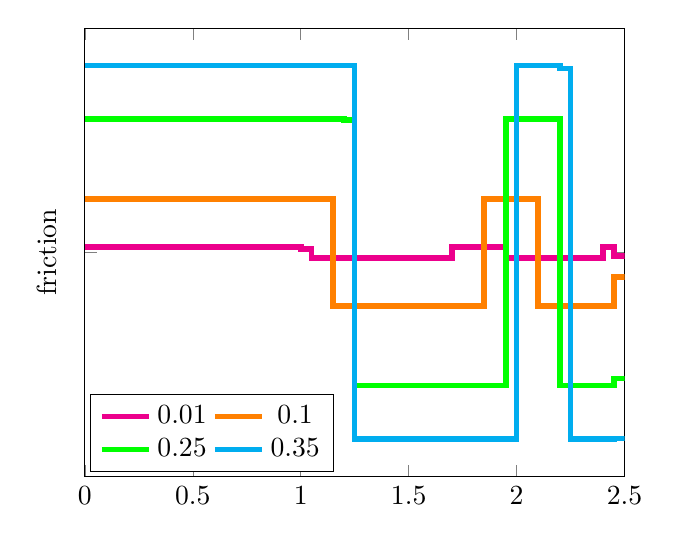 \begin{tikzpicture}[]
\begin{axis}[
  legend style = {{at={(0.01,0.01)},anchor=south west}},
  legend columns=2,
  ylabel = {friction},
  ytick = false,
  yticklabels = {},
  axis equal image = {false},
  xmin = 0.0, 
  xmax = 2.5,
  hide axis = {false}
]

\addplot+[
  mark = {none},
  const plot, color=magenta, line width = 2pt
] coordinates {
  (0.0, 0.006)
  (0.05, 0.006)
  (0.1, 0.006)
  (0.15, 0.006)
  (0.2, 0.006)
  (0.25, 0.006)
  (0.3, 0.006)
  (0.35, 0.006)
  (0.4, 0.006)
  (0.45, 0.006)
  (0.5, 0.006)
  (0.55, 0.006)
  (0.6, 0.006)
  (0.65, 0.006)
  (0.7, 0.006)
  (0.75, 0.006)
  (0.8, 0.006)
  (0.85, 0.006)
  (0.9, 0.006)
  (0.95, 0.006)
  (1.0, 0.004)
  (1.05, -0.006)
  (1.1, -0.006)
  (1.15, -0.006)
  (1.2, -0.006)
  (1.25, -0.006)
  (1.3, -0.006)
  (1.35, -0.006)
  (1.4, -0.006)
  (1.45, -0.006)
  (1.5, -0.006)
  (1.55, -0.006)
  (1.6, -0.006)
  (1.65, -0.006)
  (1.7, 0.006)
  (1.75, 0.006)
  (1.8, 0.006)
  (1.85, 0.006)
  (1.9, 0.006)
  (1.95, -0.006)
  (2.0, -0.006)
  (2.05, -0.006)
  (2.1, -0.006)
  (2.15, -0.006)
  (2.2, -0.006)
  (2.25, -0.006)
  (2.3, -0.006)
  (2.35, -0.006)
  (2.4, 0.006)
  (2.45, -0.004)
  (2.5, -0.004)
};
\addlegendentry{{}{0.01}}

\addplot+[
  mark = {none},
  const plot, color=orange, line width = 2pt
] coordinates {
  (0.0, 0.059)
  (0.05, 0.059)
  (0.1, 0.059)
  (0.15, 0.059)
  (0.2, 0.059)
  (0.25, 0.059)
  (0.3, 0.059)
  (0.35, 0.059)
  (0.4, 0.059)
  (0.45, 0.059)
  (0.5, 0.059)
  (0.55, 0.059)
  (0.6, 0.059)
  (0.65, 0.059)
  (0.7, 0.059)
  (0.75, 0.059)
  (0.8, 0.059)
  (0.85, 0.059)
  (0.9, 0.059)
  (0.95, 0.059)
  (1.0, 0.059)
  (1.05, 0.059)
  (1.1, 0.059)
  (1.15, -0.059)
  (1.2, -0.059)
  (1.25, -0.059)
  (1.3, -0.059)
  (1.35, -0.059)
  (1.4, -0.059)
  (1.45, -0.059)
  (1.5, -0.059)
  (1.55, -0.059)
  (1.6, -0.059)
  (1.65, -0.059)
  (1.7, -0.059)
  (1.75, -0.059)
  (1.8, -0.059)
  (1.85, 0.059)
  (1.9, 0.059)
  (1.95, 0.059)
  (2.0, 0.059)
  (2.05, 0.059)
  (2.1, -0.059)
  (2.15, -0.059)
  (2.2, -0.059)
  (2.25, -0.059)
  (2.3, -0.059)
  (2.35, -0.059)
  (2.4, -0.059)
  (2.45, -0.027)
  (2.5, -0.027)
};
\addlegendentry{{}{0.1}}

\addplot+[
  mark = {none},
  const plot, color=green, line width = 2pt
] coordinates {
  (0.0, 0.147)
  (0.05, 0.147)
  (0.1, 0.147)
  (0.15, 0.147)
  (0.2, 0.147)
  (0.25, 0.147)
  (0.3, 0.147)
  (0.35, 0.147)
  (0.4, 0.147)
  (0.45, 0.147)
  (0.5, 0.147)
  (0.55, 0.147)
  (0.6, 0.147)
  (0.65, 0.147)
  (0.7, 0.147)
  (0.75, 0.147)
  (0.8, 0.147)
  (0.85, 0.147)
  (0.9, 0.147)
  (0.95, 0.147)
  (1.0, 0.147)
  (1.05, 0.147)
  (1.1, 0.147)
  (1.15, 0.147)
  (1.2, 0.146)
  (1.25, -0.147)
  (1.3, -0.147)
  (1.35, -0.147)
  (1.4, -0.147)
  (1.45, -0.147)
  (1.5, -0.147)
  (1.55, -0.147)
  (1.6, -0.147)
  (1.65, -0.147)
  (1.7, -0.147)
  (1.75, -0.147)
  (1.8, -0.147)
  (1.85, -0.147)
  (1.9, -0.147)
  (1.95, 0.147)
  (2.0, 0.147)
  (2.05, 0.147)
  (2.1, 0.147)
  (2.15, 0.147)
  (2.2, -0.147)
  (2.25, -0.147)
  (2.3, -0.147)
  (2.35, -0.147)
  (2.4, -0.147)
  (2.45, -0.139)
  (2.5, -0.139)
};
\addlegendentry{{}{0.25}}

\addplot+[
  mark = {none},
  const plot, color=cyan, line width = 2pt
] coordinates {
  (0.0, 0.206)
  (0.05, 0.206)
  (0.1, 0.206)
  (0.15, 0.206)
  (0.2, 0.206)
  (0.25, 0.206)
  (0.3, 0.206)
  (0.35, 0.206)
  (0.4, 0.206)
  (0.45, 0.206)
  (0.5, 0.206)
  (0.55, 0.206)
  (0.6, 0.206)
  (0.65, 0.206)
  (0.7, 0.206)
  (0.75, 0.206)
  (0.8, 0.206)
  (0.85, 0.206)
  (0.9, 0.206)
  (0.95, 0.206)
  (1.0, 0.206)
  (1.05, 0.206)
  (1.1, 0.206)
  (1.15, 0.206)
  (1.2, 0.206)
  (1.25, -0.206)
  (1.3, -0.206)
  (1.35, -0.206)
  (1.4, -0.206)
  (1.45, -0.206)
  (1.5, -0.206)
  (1.55, -0.206)
  (1.6, -0.206)
  (1.65, -0.206)
  (1.7, -0.206)
  (1.75, -0.206)
  (1.8, -0.206)
  (1.85, -0.206)
  (1.9, -0.206)
  (1.95, -0.206)
  (2.0, 0.206)
  (2.05, 0.206)
  (2.1, 0.206)
  (2.15, 0.206)
  (2.2, 0.203)
  (2.25, -0.206)
  (2.3, -0.206)
  (2.35, -0.206)
  (2.4, -0.206)
  (2.45, -0.205)
  (2.5, -0.205)
};
\addlegendentry{{}{0.35}}

\end{axis}
\end{tikzpicture}

